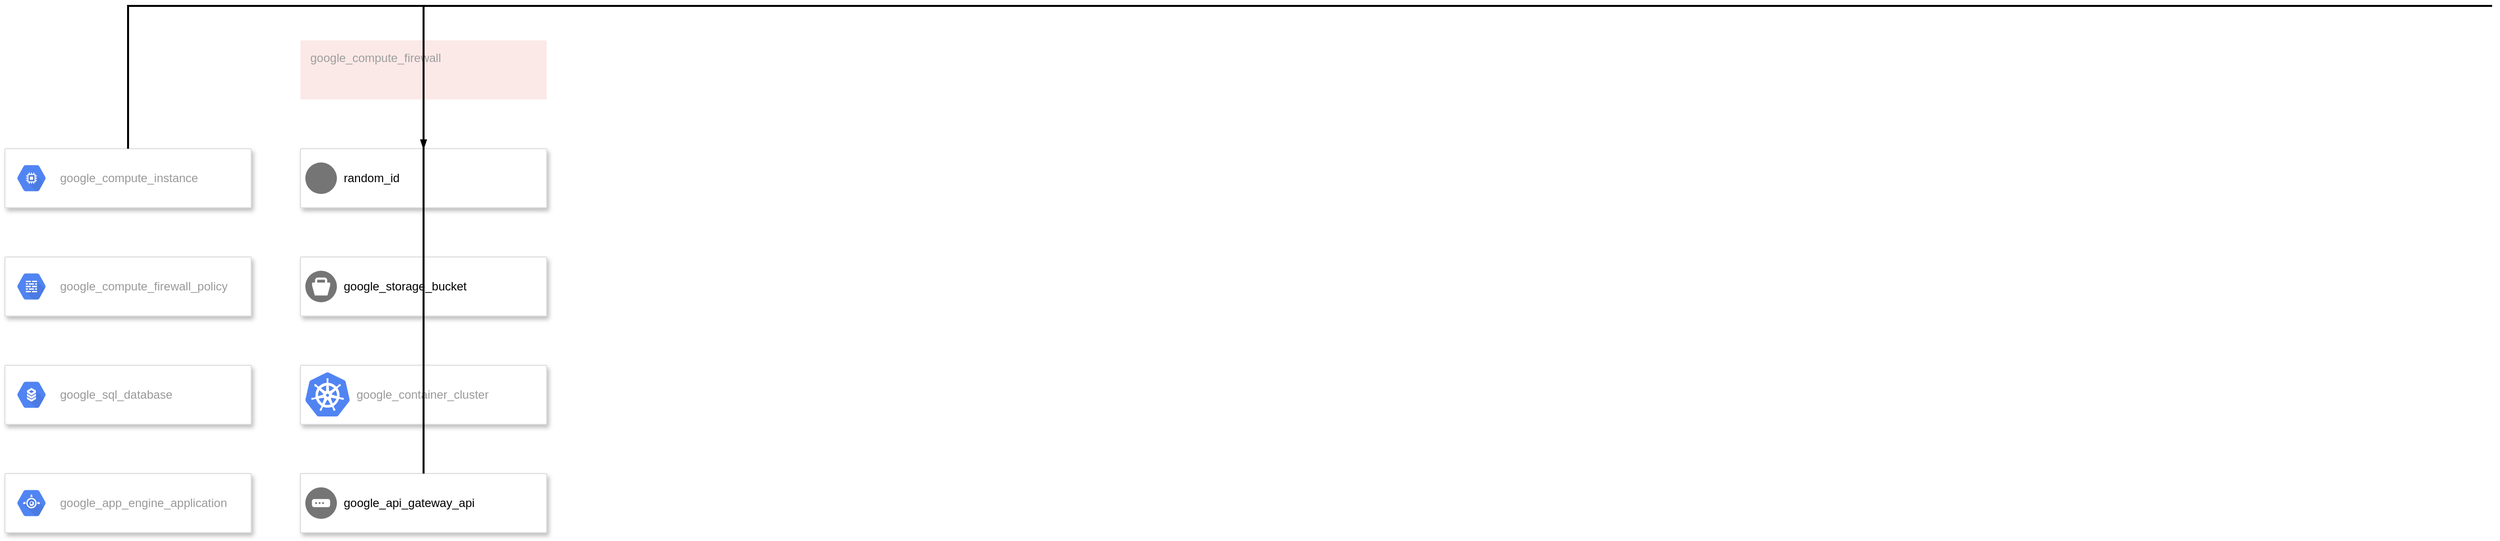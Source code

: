 <?xml version="1.0" encoding="UTF-8"?>
<mxGraphModel gridSize="10" pageWidth="850" pageHeight="1100">
    <root>
        <mxCell id="0"/>
        <mxCell id="1" parent="0"/>
        <mxCell id="2" parent="1" value="google_compute_firewall" style="sketch=0;points=[[0,0,0],[0.25,0,0],[0.5,0,0],[0.75,0,0],[1,0,0],[1,0.25,0],[1,0.5,0],[1,0.75,0],[1,1,0],[0.75,1,0],[0.5,1,0],[0.25,1,0],[0,1,0],[0,0.75,0],[0,0.5,0],[0,0.25,0]];rounded=1;absoluteArcSize=1;arcSize=2;html=1;strokeColor=none;gradientColor=none;shadow=0;dashed=0;fontSize=12;fontColor=#9E9E9E;align=left;verticalAlign=top;spacing=10;spacingTop=-4;fillColor=#FBE9E7;" vertex="1">
            <mxGeometry x="350" y="50" width="250" height="60" as="geometry"/>
        </mxCell>
        <mxCell id="3" parent="1" value="" style="strokeColor=#dddddd;shadow=1;strokeWidth=1;rounded=1;absoluteArcSize=1;arcSize=2;" vertex="1">
            <mxGeometry x="50" y="160" width="250" height="60" as="geometry"/>
        </mxCell>
        <mxCell id="4" parent="3" value="google_compute_instance" style="sketch=0;dashed=0;connectable=0;html=1;fillColor=#5184F3;strokeColor=none;part=1;labelPosition=right;verticalLabelPosition=middle;align=left;verticalAlign=middle;spacingLeft=5;fontColor=#999999;fontSize=12;shape=mxgraph.gcp2.hexIcon;prIcon=compute_engine" vertex="1">
            <mxGeometry y="0.5" width="44" height="39" relative="1" as="geometry">
                <mxPoint x="5" y="-19.5" as="offset"/>
            </mxGeometry>
        </mxCell>
        <mxCell id="5" parent="1" value="" style="strokeColor=#dddddd;shadow=1;strokeWidth=1;rounded=1;absoluteArcSize=1;arcSize=2;" vertex="1">
            <mxGeometry x="350" y="160" width="250" height="60" as="geometry"/>
        </mxCell>
        <mxCell id="6" parent="5" value="random_id" style="sketch=0;dashed=0;connectable=0;html=1;fillColor=#757575;strokeColor=none;part=1;labelPosition=right;verticalLabelPosition=middle;align=left;verticalAlign=middle;spacingLeft=5;fontSize=12;shape=mxgraph.gcp2.blank" vertex="1">
            <mxGeometry y="0.5" width="32" height="32" relative="1" as="geometry">
                <mxPoint x="5" y="-16" as="offset"/>
            </mxGeometry>
        </mxCell>
        <mxCell id="7" parent="1" value="" style="strokeColor=#dddddd;shadow=1;strokeWidth=1;rounded=1;absoluteArcSize=1;arcSize=2;" vertex="1">
            <mxGeometry x="50" y="270" width="250" height="60" as="geometry"/>
        </mxCell>
        <mxCell id="8" parent="7" value="google_compute_firewall_policy" style="sketch=0;dashed=0;connectable=0;html=1;fillColor=#5184F3;strokeColor=none;part=1;labelPosition=right;verticalLabelPosition=middle;align=left;verticalAlign=middle;spacingLeft=5;fontColor=#999999;fontSize=12;shape=mxgraph.gcp2.hexIcon;prIcon=cloud_firewall_rules" vertex="1">
            <mxGeometry y="0.5" width="44" height="39" relative="1" as="geometry">
                <mxPoint x="5" y="-19.5" as="offset"/>
            </mxGeometry>
        </mxCell>
        <mxCell id="9" parent="1" value="" style="strokeColor=#dddddd;shadow=1;strokeWidth=1;rounded=1;absoluteArcSize=1;arcSize=2;" vertex="1">
            <mxGeometry x="350" y="270" width="250" height="60" as="geometry"/>
        </mxCell>
        <mxCell id="10" parent="9" value="google_storage_bucket" style="sketch=0;dashed=0;connectable=0;html=1;fillColor=#757575;strokeColor=none;part=1;labelPosition=right;verticalLabelPosition=middle;align=left;verticalAlign=middle;spacingLeft=5;fontSize=12;shape=mxgraph.gcp2.bucket" vertex="1">
            <mxGeometry y="0.5" width="32" height="32" relative="1" as="geometry">
                <mxPoint x="5" y="-16" as="offset"/>
            </mxGeometry>
        </mxCell>
        <mxCell id="11" parent="1" value="" style="strokeColor=#dddddd;shadow=1;strokeWidth=1;rounded=1;absoluteArcSize=1;arcSize=2;" vertex="1">
            <mxGeometry x="50" y="380" width="250" height="60" as="geometry"/>
        </mxCell>
        <mxCell id="12" parent="11" value="google_sql_database" style="sketch=0;dashed=0;connectable=0;html=1;fillColor=#5184F3;strokeColor=none;part=1;labelPosition=right;verticalLabelPosition=middle;align=left;verticalAlign=middle;spacingLeft=5;fontColor=#999999;fontSize=12;shape=mxgraph.gcp2.hexIcon;prIcon=cloud_sql" vertex="1">
            <mxGeometry y="0.5" width="44" height="39" relative="1" as="geometry">
                <mxPoint x="5" y="-19.5" as="offset"/>
            </mxGeometry>
        </mxCell>
        <mxCell id="13" parent="1" value="" style="strokeColor=#dddddd;shadow=1;strokeWidth=1;rounded=1;absoluteArcSize=1;arcSize=2;" vertex="1">
            <mxGeometry x="350" y="380" width="250" height="60" as="geometry"/>
        </mxCell>
        <mxCell id="14" parent="13" value="google_container_cluster" style="sketch=0;dashed=0;connectable=0;html=1;fillColor=#5184F3;strokeColor=none;part=1;labelPosition=right;verticalLabelPosition=middle;align=left;verticalAlign=middle;spacingLeft=5;fontColor=#999999;fontSize=12;shape=mxgraph.gcp2.kubernetes_logo" vertex="1">
            <mxGeometry width="45" height="45" relative="1" as="geometry">
                <mxPoint x="5" y="7" as="offset"/>
            </mxGeometry>
        </mxCell>
        <mxCell id="15" parent="1" value="" style="strokeColor=#dddddd;shadow=1;strokeWidth=1;rounded=1;absoluteArcSize=1;arcSize=2;" vertex="1">
            <mxGeometry x="50" y="490" width="250" height="60" as="geometry"/>
        </mxCell>
        <mxCell id="16" parent="15" value="google_app_engine_application" style="sketch=0;dashed=0;connectable=0;html=1;fillColor=#5184F3;strokeColor=none;part=1;labelPosition=right;verticalLabelPosition=middle;align=left;verticalAlign=middle;spacingLeft=5;fontColor=#999999;fontSize=12;shape=mxgraph.gcp2.hexIcon;prIcon=app_engine" vertex="1">
            <mxGeometry y="0.5" width="44" height="39" relative="1" as="geometry">
                <mxPoint x="5" y="-19.5" as="offset"/>
            </mxGeometry>
        </mxCell>
        <mxCell id="17" parent="1" value="" style="strokeColor=#dddddd;shadow=1;strokeWidth=1;rounded=1;absoluteArcSize=1;arcSize=2;" vertex="1">
            <mxGeometry x="350" y="490" width="250" height="60" as="geometry"/>
        </mxCell>
        <mxCell id="18" parent="17" value="google_api_gateway_api" style="sketch=0;dashed=0;connectable=0;html=1;fillColor=#757575;strokeColor=none;part=1;labelPosition=right;verticalLabelPosition=middle;align=left;verticalAlign=middle;spacingLeft=5;fontSize=12;shape=mxgraph.gcp2.gateway" vertex="1">
            <mxGeometry y="0.5" width="32" height="32" relative="1" as="geometry">
                <mxPoint x="5" y="-16" as="offset"/>
            </mxGeometry>
        </mxCell>
        <mxCell id="19" parent="1" value="" style="edgeStyle=orthogonalEdgeStyle;fontSize=12;html=1;endArrow=blockThin;endFill=1;rounded=0;strokeWidth=2;endSize=4;startSize=4;" edge="1" target="5" source="3">
            <mxGeometry relative="1" as="geometry">
                <mxPoint x="475" y="80" as="sourcePoint"/>
                <mxPoint x="775" y="80" as="targetPoint"/>
                <Array as="points">
                    <mxPoint x="475" y="15"/>
                    <mxPoint x="775" y="15"/>
                </Array>
                <Array as="points">
                    <mxPoint x="475" y="15"/>
                    <mxPoint x="775" y="15"/>
                </Array>
                <Array as="points">
                    <mxPoint x="475" y="15"/>
                    <mxPoint x="775" y="15"/>
                </Array>
                <Array as="points">
                    <mxPoint x="475" y="15"/>
                    <mxPoint x="775" y="15"/>
                </Array>
                <Array as="points">
                    <mxPoint x="475" y="15"/>
                    <mxPoint x="775" y="15"/>
                </Array>
                <Array as="points">
                    <mxPoint x="475" y="15"/>
                    <mxPoint x="775" y="15"/>
                </Array>
                <Array as="points">
                    <mxPoint x="475" y="15"/>
                    <mxPoint x="775" y="15"/>
                </Array>
                <Array as="points">
                    <mxPoint x="475" y="15"/>
                    <mxPoint x="775" y="15"/>
                </Array>
                <Array as="points">
                    <mxPoint x="475" y="15"/>
                    <mxPoint x="775" y="15"/>
                </Array>
            </mxGeometry>
        </mxCell>
        <mxCell id="20" parent="1" value="" style="edgeStyle=orthogonalEdgeStyle;fontSize=12;html=1;endArrow=blockThin;endFill=1;rounded=0;strokeWidth=2;endSize=4;startSize=4;" edge="1" target="5" source="13">
            <mxGeometry relative="1" as="geometry">
                <mxPoint x="1975" y="80" as="sourcePoint"/>
                <mxPoint x="775" y="80" as="targetPoint"/>
                <Array as="points">
                    <mxPoint x="1975" y="15"/>
                    <mxPoint x="775" y="15"/>
                </Array>
                <Array as="points">
                    <mxPoint x="1975" y="15"/>
                    <mxPoint x="775" y="15"/>
                </Array>
                <Array as="points">
                    <mxPoint x="1975" y="15"/>
                    <mxPoint x="775" y="15"/>
                </Array>
                <Array as="points">
                    <mxPoint x="1975" y="15"/>
                    <mxPoint x="775" y="15"/>
                </Array>
                <Array as="points">
                    <mxPoint x="1975" y="15"/>
                    <mxPoint x="775" y="15"/>
                </Array>
                <Array as="points">
                    <mxPoint x="1975" y="15"/>
                    <mxPoint x="775" y="15"/>
                </Array>
                <Array as="points">
                    <mxPoint x="1975" y="15"/>
                    <mxPoint x="775" y="15"/>
                </Array>
                <Array as="points">
                    <mxPoint x="1975" y="15"/>
                    <mxPoint x="775" y="15"/>
                </Array>
                <Array as="points">
                    <mxPoint x="1975" y="15"/>
                    <mxPoint x="775" y="15"/>
                </Array>
            </mxGeometry>
        </mxCell>
        <mxCell id="21" parent="1" value="" style="edgeStyle=orthogonalEdgeStyle;fontSize=12;html=1;endArrow=blockThin;endFill=1;rounded=0;strokeWidth=2;endSize=4;startSize=4;" edge="1" target="5" source="17">
            <mxGeometry relative="1" as="geometry">
                <mxPoint x="2575" y="80" as="sourcePoint"/>
                <mxPoint x="775" y="80" as="targetPoint"/>
                <Array as="points">
                    <mxPoint x="2575" y="15"/>
                    <mxPoint x="775" y="15"/>
                </Array>
                <Array as="points">
                    <mxPoint x="2575" y="15"/>
                    <mxPoint x="775" y="15"/>
                </Array>
                <Array as="points">
                    <mxPoint x="2575" y="15"/>
                    <mxPoint x="775" y="15"/>
                </Array>
                <Array as="points">
                    <mxPoint x="2575" y="15"/>
                    <mxPoint x="775" y="15"/>
                </Array>
                <Array as="points">
                    <mxPoint x="2575" y="15"/>
                    <mxPoint x="775" y="15"/>
                </Array>
                <Array as="points">
                    <mxPoint x="2575" y="15"/>
                    <mxPoint x="775" y="15"/>
                </Array>
                <Array as="points">
                    <mxPoint x="2575" y="15"/>
                    <mxPoint x="775" y="15"/>
                </Array>
                <Array as="points">
                    <mxPoint x="2575" y="15"/>
                    <mxPoint x="775" y="15"/>
                </Array>
                <Array as="points">
                    <mxPoint x="2575" y="15"/>
                    <mxPoint x="775" y="15"/>
                </Array>
            </mxGeometry>
        </mxCell>
    </root>
</mxGraphModel>

